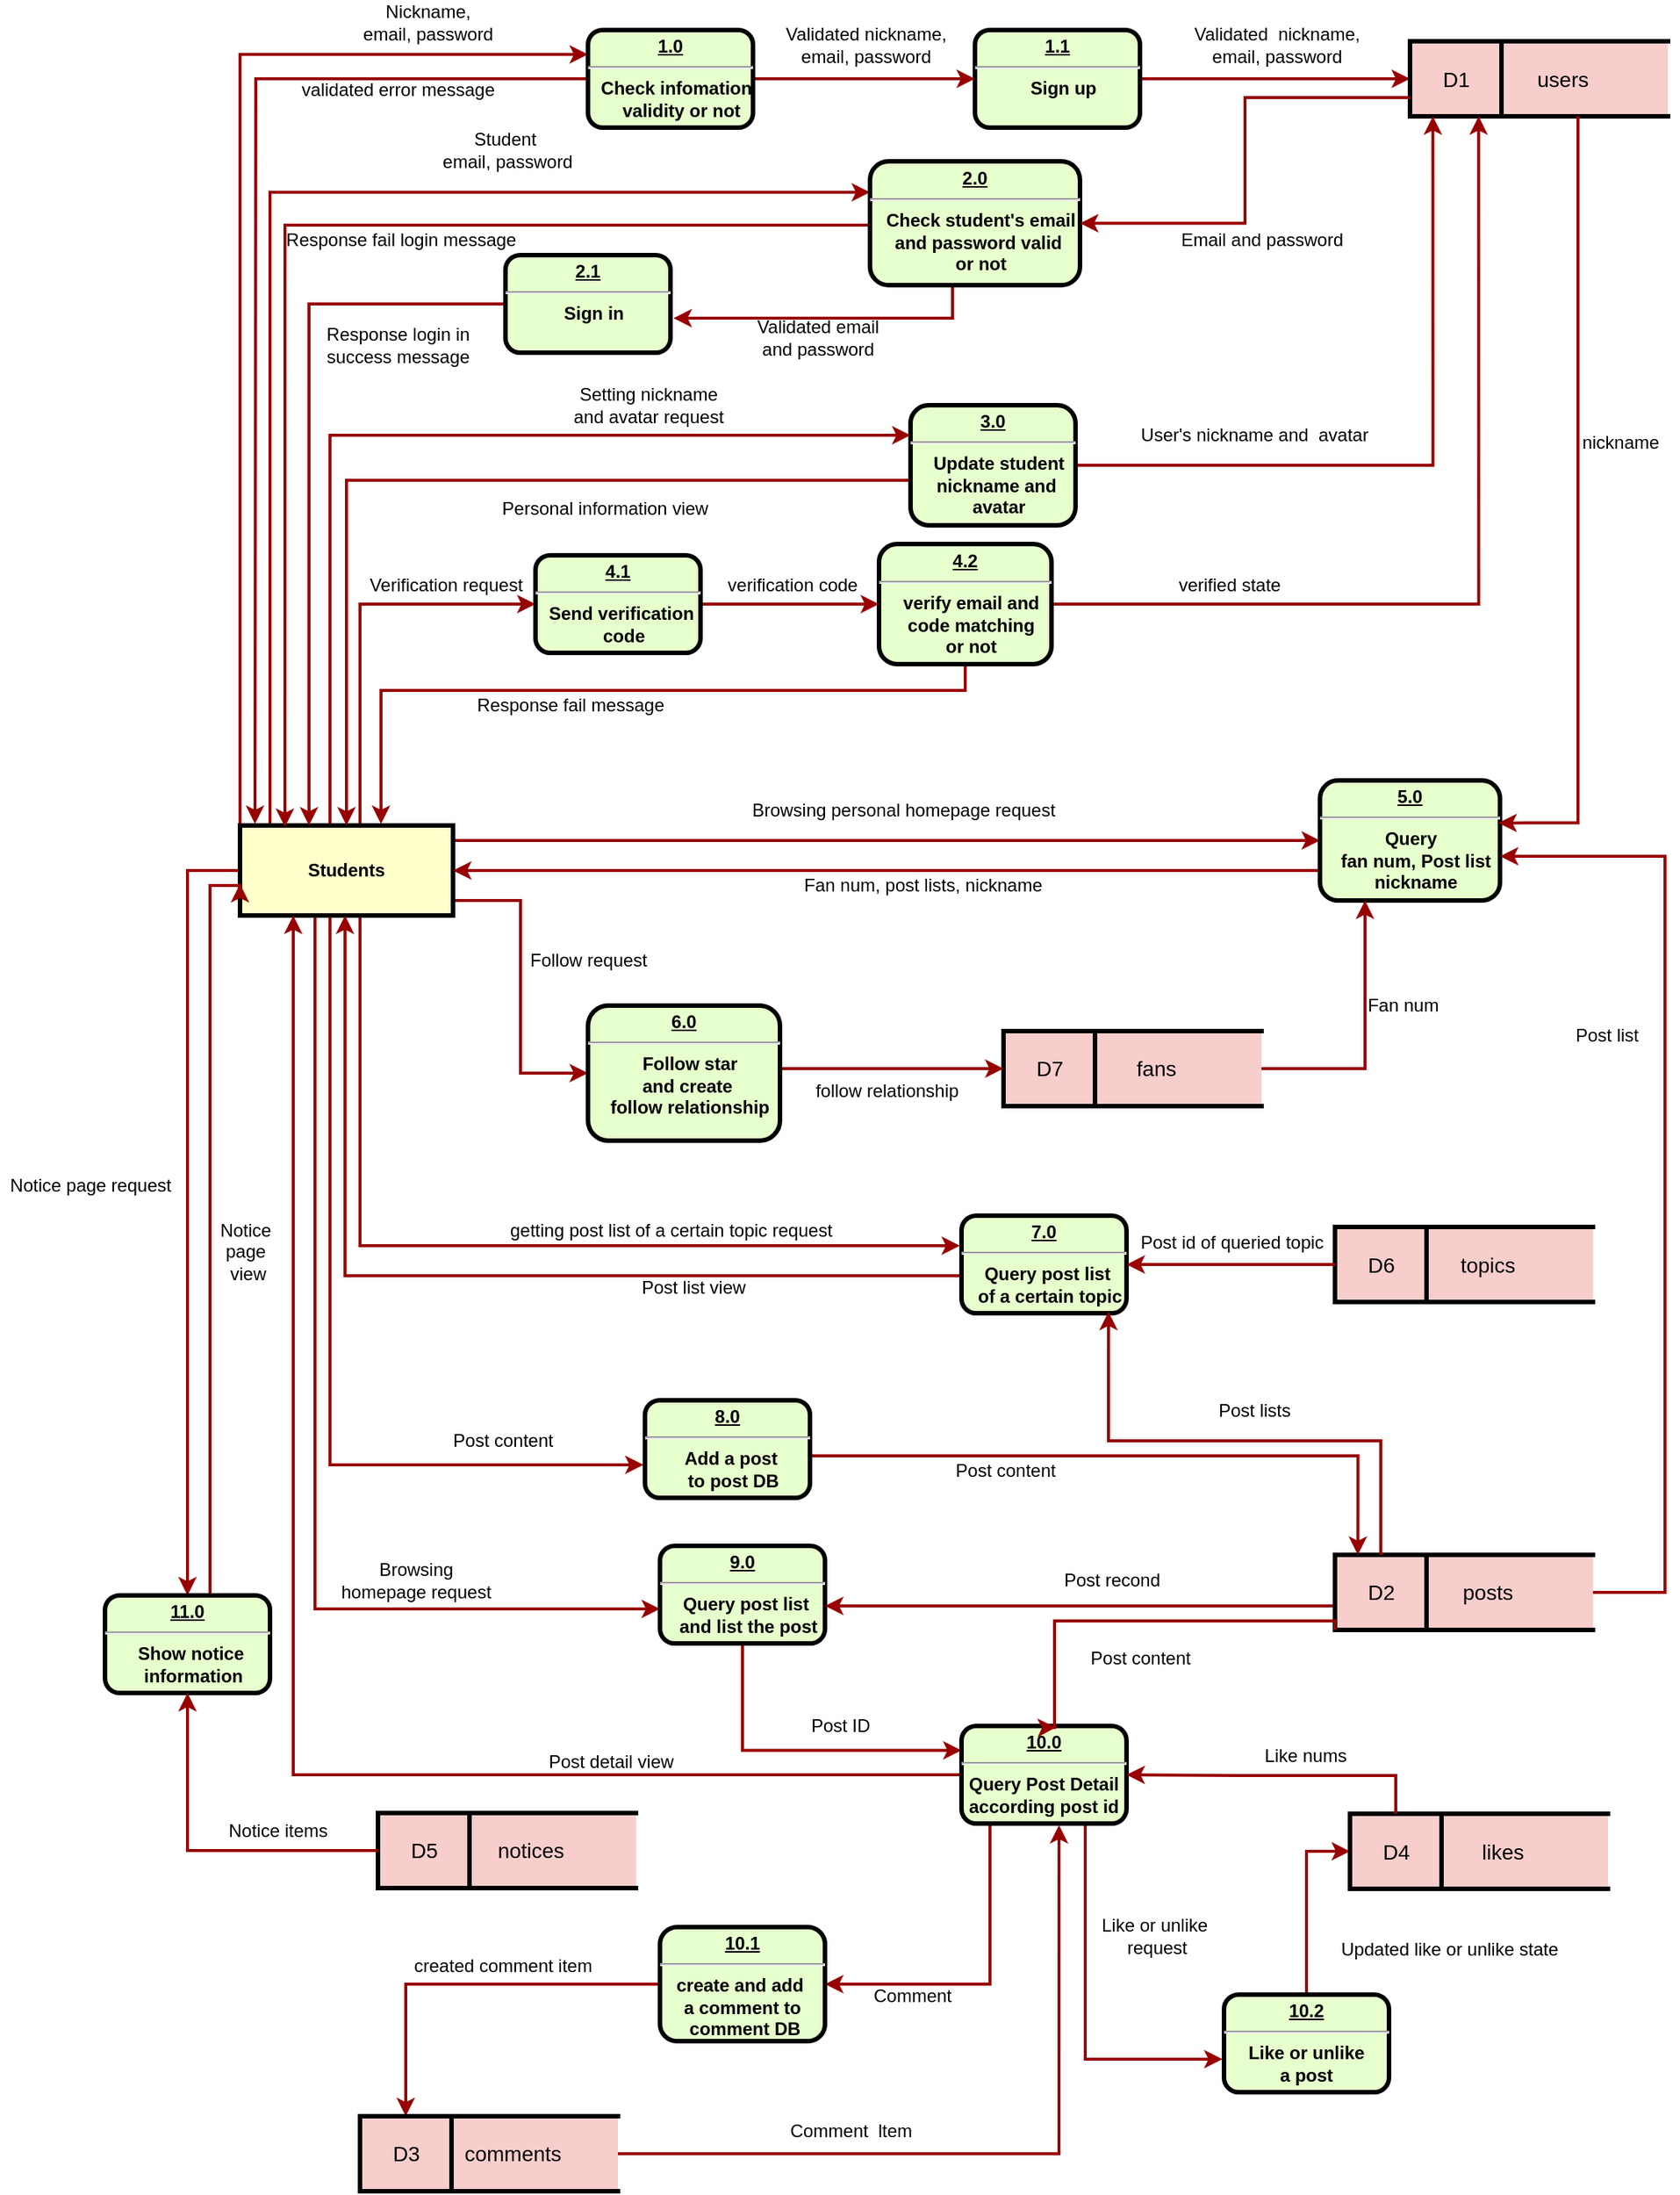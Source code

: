 <mxfile version="12.9.12" type="github">
  <diagram name="Page-1" id="c7558073-3199-34d8-9f00-42111426c3f3">
    <mxGraphModel dx="2012" dy="763" grid="1" gridSize="10" guides="1" tooltips="1" connect="1" arrows="1" fold="1" page="1" pageScale="1" pageWidth="826" pageHeight="1169" background="#ffffff" math="0" shadow="0">
      <root>
        <mxCell id="0" />
        <mxCell id="1" parent="0" />
        <mxCell id="8fqxx7D-VvN7YInsf59q-310" style="edgeStyle=orthogonalEdgeStyle;rounded=0;orthogonalLoop=1;jettySize=auto;html=1;entryX=0.5;entryY=0;entryDx=0;entryDy=0;strokeColor=#990000;strokeWidth=2;" parent="1" source="VDi6t9ga21O5KA3M_4X4-98" target="8fqxx7D-VvN7YInsf59q-301" edge="1">
          <mxGeometry relative="1" as="geometry">
            <Array as="points">
              <mxPoint x="-35" y="940" />
            </Array>
          </mxGeometry>
        </mxCell>
        <mxCell id="8fqxx7D-VvN7YInsf59q-321" style="edgeStyle=orthogonalEdgeStyle;rounded=0;orthogonalLoop=1;jettySize=auto;html=1;entryX=0;entryY=0.646;entryDx=0;entryDy=0;entryPerimeter=0;strokeColor=#990000;strokeWidth=2;" parent="1" source="VDi6t9ga21O5KA3M_4X4-98" target="8fqxx7D-VvN7YInsf59q-148" edge="1">
          <mxGeometry relative="1" as="geometry">
            <Array as="points">
              <mxPoint x="50" y="1432" />
            </Array>
          </mxGeometry>
        </mxCell>
        <mxCell id="8fqxx7D-VvN7YInsf59q-324" style="edgeStyle=orthogonalEdgeStyle;rounded=0;orthogonalLoop=1;jettySize=auto;html=1;exitX=0.25;exitY=1;exitDx=0;exitDy=0;entryX=-0.009;entryY=0.662;entryDx=0;entryDy=0;entryPerimeter=0;strokeColor=#990000;strokeWidth=2;" parent="1" source="VDi6t9ga21O5KA3M_4X4-98" target="8fqxx7D-VvN7YInsf59q-319" edge="1">
          <mxGeometry relative="1" as="geometry">
            <Array as="points">
              <mxPoint x="60" y="970" />
              <mxPoint x="60" y="1336" />
            </Array>
          </mxGeometry>
        </mxCell>
        <mxCell id="zKRomgQnYcrpxHjStRtB-2" style="edgeStyle=orthogonalEdgeStyle;rounded=0;orthogonalLoop=1;jettySize=auto;html=1;strokeColor=#990000;strokeWidth=2;" parent="1" source="VDi6t9ga21O5KA3M_4X4-98" edge="1">
          <mxGeometry relative="1" as="geometry">
            <Array as="points">
              <mxPoint x="80" y="1190" />
              <mxPoint x="480" y="1190" />
            </Array>
            <mxPoint x="480" y="1190" as="targetPoint" />
          </mxGeometry>
        </mxCell>
        <mxCell id="zKRomgQnYcrpxHjStRtB-15" style="edgeStyle=orthogonalEdgeStyle;rounded=0;orthogonalLoop=1;jettySize=auto;html=1;entryX=0;entryY=0.25;entryDx=0;entryDy=0;strokeColor=#990000;strokeWidth=2;" parent="1" source="VDi6t9ga21O5KA3M_4X4-98" target="zKRomgQnYcrpxHjStRtB-1" edge="1">
          <mxGeometry relative="1" as="geometry">
            <Array as="points">
              <mxPoint y="396" />
            </Array>
          </mxGeometry>
        </mxCell>
        <mxCell id="zKRomgQnYcrpxHjStRtB-24" style="edgeStyle=orthogonalEdgeStyle;rounded=0;orthogonalLoop=1;jettySize=auto;html=1;entryX=0;entryY=0.25;entryDx=0;entryDy=0;strokeColor=#990000;strokeWidth=2;" parent="1" source="VDi6t9ga21O5KA3M_4X4-98" target="zKRomgQnYcrpxHjStRtB-22" edge="1">
          <mxGeometry relative="1" as="geometry">
            <Array as="points">
              <mxPoint x="20" y="488" />
            </Array>
          </mxGeometry>
        </mxCell>
        <mxCell id="zKRomgQnYcrpxHjStRtB-51" style="edgeStyle=orthogonalEdgeStyle;rounded=0;orthogonalLoop=1;jettySize=auto;html=1;entryX=0;entryY=0.5;entryDx=0;entryDy=0;strokeColor=#990000;strokeWidth=2;" parent="1" source="VDi6t9ga21O5KA3M_4X4-98" target="8fqxx7D-VvN7YInsf59q-296" edge="1">
          <mxGeometry relative="1" as="geometry">
            <Array as="points">
              <mxPoint x="187" y="960" />
              <mxPoint x="187" y="1075" />
            </Array>
          </mxGeometry>
        </mxCell>
        <mxCell id="zKRomgQnYcrpxHjStRtB-60" style="edgeStyle=orthogonalEdgeStyle;rounded=0;orthogonalLoop=1;jettySize=auto;html=1;entryX=0;entryY=0.25;entryDx=0;entryDy=0;strokeColor=#990000;strokeWidth=2;" parent="1" source="VDi6t9ga21O5KA3M_4X4-98" target="8fqxx7D-VvN7YInsf59q-210" edge="1">
          <mxGeometry relative="1" as="geometry">
            <Array as="points">
              <mxPoint x="60" y="650" />
            </Array>
          </mxGeometry>
        </mxCell>
        <mxCell id="zKRomgQnYcrpxHjStRtB-63" style="edgeStyle=orthogonalEdgeStyle;rounded=0;orthogonalLoop=1;jettySize=auto;html=1;entryX=0;entryY=0.5;entryDx=0;entryDy=0;strokeColor=#990000;strokeWidth=2;" parent="1" source="VDi6t9ga21O5KA3M_4X4-98" target="8fqxx7D-VvN7YInsf59q-217" edge="1">
          <mxGeometry relative="1" as="geometry">
            <Array as="points">
              <mxPoint x="290" y="920" />
              <mxPoint x="290" y="920" />
            </Array>
          </mxGeometry>
        </mxCell>
        <mxCell id="zKRomgQnYcrpxHjStRtB-75" style="edgeStyle=orthogonalEdgeStyle;rounded=0;orthogonalLoop=1;jettySize=auto;html=1;entryX=0;entryY=0.5;entryDx=0;entryDy=0;strokeColor=#990000;strokeWidth=2;" parent="1" source="VDi6t9ga21O5KA3M_4X4-98" target="zKRomgQnYcrpxHjStRtB-67" edge="1">
          <mxGeometry relative="1" as="geometry">
            <Array as="points">
              <mxPoint x="80" y="763" />
            </Array>
          </mxGeometry>
        </mxCell>
        <mxCell id="VDi6t9ga21O5KA3M_4X4-98" value="Students" style="whiteSpace=wrap;align=center;verticalAlign=middle;fontStyle=1;strokeWidth=3;fillColor=#FFFFCC" parent="1" vertex="1">
          <mxGeometry y="910" width="142" height="60" as="geometry" />
        </mxCell>
        <mxCell id="zKRomgQnYcrpxHjStRtB-17" style="edgeStyle=orthogonalEdgeStyle;rounded=0;orthogonalLoop=1;jettySize=auto;html=1;strokeColor=#990000;strokeWidth=2;entryX=0;entryY=0.5;entryDx=0;entryDy=0;" parent="1" source="VDi6t9ga21O5KA3M_4X4-102" target="8fqxx7D-VvN7YInsf59q-131" edge="1">
          <mxGeometry relative="1" as="geometry">
            <mxPoint x="760" y="412.5" as="targetPoint" />
          </mxGeometry>
        </mxCell>
        <mxCell id="VDi6t9ga21O5KA3M_4X4-102" value="&lt;p style=&quot;margin: 0px ; margin-top: 4px ; text-align: center ; text-decoration: underline&quot;&gt;&lt;strong&gt;1.1&lt;/strong&gt;&lt;/p&gt;&lt;hr&gt;&lt;p style=&quot;margin: 0px ; margin-left: 8px&quot;&gt;Sign up&lt;/p&gt;" style="verticalAlign=middle;align=center;overflow=fill;fontSize=12;fontFamily=Helvetica;html=1;rounded=1;fontStyle=1;strokeWidth=3;fillColor=#E6FFCC" parent="1" vertex="1">
          <mxGeometry x="490" y="380" width="110" height="65" as="geometry" />
        </mxCell>
        <mxCell id="VDi6t9ga21O5KA3M_4X4-106" value="Nickname,&lt;br&gt;email, password" style="text;html=1;align=center;verticalAlign=middle;resizable=0;points=[];autosize=1;" parent="1" vertex="1">
          <mxGeometry x="75" y="360" width="100" height="30" as="geometry" />
        </mxCell>
        <mxCell id="8fqxx7D-VvN7YInsf59q-137" value="" style="group" parent="1" vertex="1" connectable="0">
          <mxGeometry x="780" y="387.5" width="172" height="50" as="geometry" />
        </mxCell>
        <mxCell id="8fqxx7D-VvN7YInsf59q-131" value="" style="rounded=0;whiteSpace=wrap;html=1;strokeColor=#000000;strokeWidth=3;fillColor=#f8cecc;" parent="8fqxx7D-VvN7YInsf59q-137" vertex="1">
          <mxGeometry width="61" height="50" as="geometry" />
        </mxCell>
        <mxCell id="8fqxx7D-VvN7YInsf59q-133" value="" style="shape=partialRectangle;whiteSpace=wrap;html=1;left=0;right=0;fillColor=#f8cecc;strokeColor=#000000;strokeWidth=3;" parent="8fqxx7D-VvN7YInsf59q-137" vertex="1">
          <mxGeometry x="52" width="120" height="50" as="geometry" />
        </mxCell>
        <mxCell id="8fqxx7D-VvN7YInsf59q-134" value="&lt;font style=&quot;font-size: 14px&quot;&gt;D1&lt;/font&gt;" style="text;html=1;strokeColor=none;fillColor=none;align=center;verticalAlign=middle;whiteSpace=wrap;rounded=0;" parent="8fqxx7D-VvN7YInsf59q-137" vertex="1">
          <mxGeometry x="11" y="16.667" width="40" height="16.667" as="geometry" />
        </mxCell>
        <mxCell id="8fqxx7D-VvN7YInsf59q-135" value="&lt;font style=&quot;font-size: 14px&quot;&gt;users&lt;/font&gt;" style="text;html=1;strokeColor=none;fillColor=none;align=center;verticalAlign=middle;whiteSpace=wrap;rounded=0;" parent="8fqxx7D-VvN7YInsf59q-137" vertex="1">
          <mxGeometry x="82" y="16.667" width="40" height="16.667" as="geometry" />
        </mxCell>
        <mxCell id="8fqxx7D-VvN7YInsf59q-136" value="" style="line;strokeWidth=3;direction=south;html=1;strokeColor=#000000;" parent="8fqxx7D-VvN7YInsf59q-137" vertex="1">
          <mxGeometry x="56" width="10" height="50" as="geometry" />
        </mxCell>
        <mxCell id="8fqxx7D-VvN7YInsf59q-139" style="edgeStyle=orthogonalEdgeStyle;rounded=0;orthogonalLoop=1;jettySize=auto;html=1;exitX=0.5;exitY=1;exitDx=0;exitDy=0;" parent="1" source="VDi6t9ga21O5KA3M_4X4-102" target="VDi6t9ga21O5KA3M_4X4-102" edge="1">
          <mxGeometry relative="1" as="geometry" />
        </mxCell>
        <mxCell id="zKRomgQnYcrpxHjStRtB-34" style="edgeStyle=orthogonalEdgeStyle;rounded=0;orthogonalLoop=1;jettySize=auto;html=1;entryX=0.324;entryY=0;entryDx=0;entryDy=0;entryPerimeter=0;strokeColor=#990000;strokeWidth=2;" parent="1" source="8fqxx7D-VvN7YInsf59q-140" target="VDi6t9ga21O5KA3M_4X4-98" edge="1">
          <mxGeometry relative="1" as="geometry">
            <Array as="points">
              <mxPoint x="46" y="563" />
            </Array>
          </mxGeometry>
        </mxCell>
        <mxCell id="8fqxx7D-VvN7YInsf59q-140" value="&lt;p style=&quot;margin: 0px ; margin-top: 4px ; text-align: center ; text-decoration: underline&quot;&gt;&lt;strong&gt;2.1&lt;/strong&gt;&lt;/p&gt;&lt;hr&gt;&lt;p style=&quot;margin: 0px ; margin-left: 8px&quot;&gt;Sign in&lt;/p&gt;" style="verticalAlign=middle;align=center;overflow=fill;fontSize=12;fontFamily=Helvetica;html=1;rounded=1;fontStyle=1;strokeWidth=3;fillColor=#E6FFCC" parent="1" vertex="1">
          <mxGeometry x="177" y="530" width="110" height="65" as="geometry" />
        </mxCell>
        <mxCell id="8fqxx7D-VvN7YInsf59q-143" value="Student&amp;nbsp;&lt;br&gt;email, password" style="text;html=1;align=center;verticalAlign=middle;resizable=0;points=[];autosize=1;" parent="1" vertex="1">
          <mxGeometry x="128" y="445" width="100" height="30" as="geometry" />
        </mxCell>
        <mxCell id="8fqxx7D-VvN7YInsf59q-146" value="&lt;span style=&quot;color: rgba(0 , 0 , 0 , 0) ; font-family: monospace ; font-size: 0px&quot;&gt;%3CmxGraphModel%3E%3Croot%3E%3CmxCell%20id%3D%220%22%2F%3E%3CmxCell%20id%3D%221%22%20parent%3D%220%22%2F%3E%3CmxCell%20id%3D%222%22%20value%3D%22Student%26amp%3Bnbsp%3B%26lt%3Bbr%26gt%3Bemal%2C%20password%22%20style%3D%22text%3Bhtml%3D1%3Balign%3Dcenter%3BverticalAlign%3Dmiddle%3Bresizable%3D0%3Bpoints%3D%5B%5D%3Bautosize%3D1%3B%22%20vertex%3D%221%22%20parent%3D%221%22%3E%3CmxGeometry%20x%3D%22171%22%20y%3D%221010%22%20width%3D%22100%22%20height%3D%2230%22%20as%3D%22geometry%22%2F%3E%3C%2FmxCell%3E%3C%2Froot%3E%3C%2FmxGraphModel%3E&lt;/span&gt;&lt;span style=&quot;color: rgba(0 , 0 , 0 , 0) ; font-family: monospace ; font-size: 0px&quot;&gt;%3CmxGraphModel%3E%3Croot%3E%3CmxCell%20id%3D%220%22%2F%3E%3CmxCell%20id%3D%221%22%20parent%3D%220%22%2F%3E%3CmxCell%20id%3D%222%22%20value%3D%22Student%26amp%3Bnbsp%3B%26lt%3Bbr%26gt%3Bemal%2C%20password%22%20style%3D%22text%3Bhtml%3D1%3Balign%3Dcenter%3BverticalAlign%3Dmiddle%3Bresizable%3D0%3Bpoints%3D%5B%5D%3Bautosize%3D1%3B%22%20vertex%3D%221%22%20parent%3D%221%22%3E%3CmxGeometry%20x%3D%22171%22%20y%3D%221010%22%20width%3D%22100%22%20height%3D%2230%22%20as%3D%22geometry%22%2F%3E%3C%2FmxCell%3E%3C%2Froot%3E%3C%2FmxGraphModel%3E&lt;/span&gt;" style="text;html=1;align=center;verticalAlign=middle;resizable=0;points=[];autosize=1;" parent="1" vertex="1">
          <mxGeometry x="636" y="1027" width="20" height="20" as="geometry" />
        </mxCell>
        <mxCell id="zKRomgQnYcrpxHjStRtB-82" style="edgeStyle=orthogonalEdgeStyle;rounded=0;orthogonalLoop=1;jettySize=auto;html=1;entryX=0;entryY=0.25;entryDx=0;entryDy=0;strokeColor=#990000;strokeWidth=2;" parent="1" source="8fqxx7D-VvN7YInsf59q-148" target="8fqxx7D-VvN7YInsf59q-171" edge="1">
          <mxGeometry relative="1" as="geometry">
            <Array as="points">
              <mxPoint x="335" y="1526" />
            </Array>
          </mxGeometry>
        </mxCell>
        <mxCell id="8fqxx7D-VvN7YInsf59q-148" value="&lt;p style=&quot;margin: 0px ; margin-top: 4px ; text-align: center ; text-decoration: underline&quot;&gt;9.0&lt;/p&gt;&lt;hr&gt;&lt;p style=&quot;margin: 0px ; margin-left: 8px&quot;&gt;Query post list&amp;nbsp;&lt;/p&gt;&lt;p style=&quot;margin: 0px ; margin-left: 8px&quot;&gt;and list the post&lt;/p&gt;" style="verticalAlign=middle;align=center;overflow=fill;fontSize=12;fontFamily=Helvetica;html=1;rounded=1;fontStyle=1;strokeWidth=3;fillColor=#E6FFCC" parent="1" vertex="1">
          <mxGeometry x="280" y="1390" width="110" height="65" as="geometry" />
        </mxCell>
        <mxCell id="8fqxx7D-VvN7YInsf59q-163" style="edgeStyle=orthogonalEdgeStyle;rounded=0;orthogonalLoop=1;jettySize=auto;html=1;entryX=1;entryY=0.615;entryDx=0;entryDy=0;entryPerimeter=0;strokeColor=#990000;strokeWidth=2;" parent="1" target="8fqxx7D-VvN7YInsf59q-148" edge="1">
          <mxGeometry relative="1" as="geometry">
            <mxPoint x="790" y="1398" as="sourcePoint" />
            <Array as="points">
              <mxPoint x="790" y="1430" />
            </Array>
          </mxGeometry>
        </mxCell>
        <mxCell id="8fqxx7D-VvN7YInsf59q-167" value="Browsing &lt;br&gt;homepage request" style="text;html=1;align=center;verticalAlign=middle;resizable=0;points=[];autosize=1;" parent="1" vertex="1">
          <mxGeometry x="57" y="1398" width="120" height="30" as="geometry" />
        </mxCell>
        <mxCell id="8fqxx7D-VvN7YInsf59q-168" value="Post recond" style="text;html=1;align=center;verticalAlign=middle;resizable=0;points=[];autosize=1;" parent="1" vertex="1">
          <mxGeometry x="541" y="1403" width="80" height="20" as="geometry" />
        </mxCell>
        <mxCell id="8fqxx7D-VvN7YInsf59q-170" value="Post ID" style="text;html=1;align=center;verticalAlign=middle;resizable=0;points=[];autosize=1;" parent="1" vertex="1">
          <mxGeometry x="375" y="1500" width="50" height="20" as="geometry" />
        </mxCell>
        <mxCell id="8fqxx7D-VvN7YInsf59q-267" style="edgeStyle=orthogonalEdgeStyle;rounded=0;orthogonalLoop=1;jettySize=auto;html=1;strokeColor=#990000;strokeWidth=2;" parent="1" source="8fqxx7D-VvN7YInsf59q-171" target="8fqxx7D-VvN7YInsf59q-176" edge="1">
          <mxGeometry relative="1" as="geometry">
            <Array as="points">
              <mxPoint x="500" y="1650" />
              <mxPoint x="500" y="1650" />
            </Array>
          </mxGeometry>
        </mxCell>
        <mxCell id="8fqxx7D-VvN7YInsf59q-273" style="edgeStyle=orthogonalEdgeStyle;rounded=0;orthogonalLoop=1;jettySize=auto;html=1;exitX=0.75;exitY=1;exitDx=0;exitDy=0;entryX=-0.009;entryY=0.662;entryDx=0;entryDy=0;entryPerimeter=0;strokeColor=#990000;strokeWidth=2;" parent="1" source="8fqxx7D-VvN7YInsf59q-171" target="8fqxx7D-VvN7YInsf59q-201" edge="1">
          <mxGeometry relative="1" as="geometry" />
        </mxCell>
        <mxCell id="zKRomgQnYcrpxHjStRtB-81" style="edgeStyle=orthogonalEdgeStyle;rounded=0;orthogonalLoop=1;jettySize=auto;html=1;entryX=0.25;entryY=1;entryDx=0;entryDy=0;strokeColor=#990000;strokeWidth=2;" parent="1" source="8fqxx7D-VvN7YInsf59q-171" target="VDi6t9ga21O5KA3M_4X4-98" edge="1">
          <mxGeometry relative="1" as="geometry" />
        </mxCell>
        <mxCell id="8fqxx7D-VvN7YInsf59q-171" value="&lt;p style=&quot;margin: 0px ; margin-top: 4px ; text-align: center ; text-decoration: underline&quot;&gt;10.0&lt;/p&gt;&lt;hr&gt;Query&amp;nbsp;&lt;span&gt;Post Detail&lt;br&gt;&lt;/span&gt;according post id" style="verticalAlign=middle;align=center;overflow=fill;fontSize=12;fontFamily=Helvetica;html=1;rounded=1;fontStyle=1;strokeWidth=3;fillColor=#E6FFCC" parent="1" vertex="1">
          <mxGeometry x="481" y="1510" width="110" height="65" as="geometry" />
        </mxCell>
        <mxCell id="8fqxx7D-VvN7YInsf59q-174" value="Post content" style="text;html=1;align=center;verticalAlign=middle;resizable=0;points=[];autosize=1;" parent="1" vertex="1">
          <mxGeometry x="560" y="1455" width="80" height="20" as="geometry" />
        </mxCell>
        <mxCell id="8fqxx7D-VvN7YInsf59q-294" style="edgeStyle=orthogonalEdgeStyle;rounded=0;orthogonalLoop=1;jettySize=auto;html=1;entryX=0.5;entryY=0;entryDx=0;entryDy=0;strokeColor=#990000;strokeWidth=2;" parent="1" source="8fqxx7D-VvN7YInsf59q-176" target="8fqxx7D-VvN7YInsf59q-181" edge="1">
          <mxGeometry relative="1" as="geometry" />
        </mxCell>
        <mxCell id="8fqxx7D-VvN7YInsf59q-176" value="&lt;p style=&quot;margin: 0px ; margin-top: 4px ; text-align: center ; text-decoration: underline&quot;&gt;10.1&lt;/p&gt;&lt;hr&gt;&lt;strong&gt;create and add&amp;nbsp;&lt;br&gt;a comment to&lt;br&gt;&amp;nbsp;comment DB&lt;br&gt;&lt;/strong&gt;" style="verticalAlign=middle;align=center;overflow=fill;fontSize=12;fontFamily=Helvetica;html=1;rounded=1;fontStyle=1;strokeWidth=3;fillColor=#E6FFCC" parent="1" vertex="1">
          <mxGeometry x="280" y="1644" width="110" height="76" as="geometry" />
        </mxCell>
        <mxCell id="8fqxx7D-VvN7YInsf59q-178" value="" style="group" parent="1" vertex="1" connectable="0">
          <mxGeometry x="730" y="1396" width="172" height="50" as="geometry" />
        </mxCell>
        <mxCell id="8fqxx7D-VvN7YInsf59q-151" value="" style="group" parent="8fqxx7D-VvN7YInsf59q-178" vertex="1" connectable="0">
          <mxGeometry width="172" height="50" as="geometry" />
        </mxCell>
        <mxCell id="8fqxx7D-VvN7YInsf59q-152" value="" style="rounded=0;whiteSpace=wrap;html=1;strokeColor=#000000;strokeWidth=3;fillColor=#f8cecc;" parent="8fqxx7D-VvN7YInsf59q-151" vertex="1">
          <mxGeometry width="61" height="50" as="geometry" />
        </mxCell>
        <mxCell id="8fqxx7D-VvN7YInsf59q-153" value="" style="shape=partialRectangle;whiteSpace=wrap;html=1;left=0;right=0;fillColor=#f8cecc;strokeColor=#000000;strokeWidth=3;" parent="8fqxx7D-VvN7YInsf59q-151" vertex="1">
          <mxGeometry x="52" width="120" height="50" as="geometry" />
        </mxCell>
        <mxCell id="8fqxx7D-VvN7YInsf59q-154" value="&lt;font style=&quot;font-size: 14px&quot;&gt;D2&lt;/font&gt;" style="text;html=1;strokeColor=none;fillColor=none;align=center;verticalAlign=middle;whiteSpace=wrap;rounded=0;" parent="8fqxx7D-VvN7YInsf59q-151" vertex="1">
          <mxGeometry x="11" y="16.667" width="40" height="16.667" as="geometry" />
        </mxCell>
        <mxCell id="8fqxx7D-VvN7YInsf59q-155" value="&lt;span style=&quot;font-size: 14px&quot;&gt;posts&lt;/span&gt;" style="text;html=1;strokeColor=none;fillColor=none;align=center;verticalAlign=middle;whiteSpace=wrap;rounded=0;" parent="8fqxx7D-VvN7YInsf59q-151" vertex="1">
          <mxGeometry x="82" y="16.667" width="40" height="16.667" as="geometry" />
        </mxCell>
        <mxCell id="8fqxx7D-VvN7YInsf59q-156" value="" style="line;strokeWidth=3;direction=south;html=1;strokeColor=#000000;" parent="8fqxx7D-VvN7YInsf59q-151" vertex="1">
          <mxGeometry x="56" width="10" height="50" as="geometry" />
        </mxCell>
        <mxCell id="8fqxx7D-VvN7YInsf59q-188" value="created comment item" style="text;html=1;align=center;verticalAlign=middle;resizable=0;points=[];autosize=1;" parent="1" vertex="1">
          <mxGeometry x="110" y="1660" width="130" height="20" as="geometry" />
        </mxCell>
        <mxCell id="8fqxx7D-VvN7YInsf59q-330" style="edgeStyle=orthogonalEdgeStyle;rounded=0;orthogonalLoop=1;jettySize=auto;html=1;entryX=0;entryY=0.5;entryDx=0;entryDy=0;strokeColor=#990000;strokeWidth=2;" parent="1" source="8fqxx7D-VvN7YInsf59q-201" target="8fqxx7D-VvN7YInsf59q-191" edge="1">
          <mxGeometry relative="1" as="geometry" />
        </mxCell>
        <mxCell id="8fqxx7D-VvN7YInsf59q-201" value="&lt;p style=&quot;margin: 0px ; margin-top: 4px ; text-align: center ; text-decoration: underline&quot;&gt;10.2&lt;/p&gt;&lt;hr&gt;&lt;strong&gt;Like or unlike&lt;br&gt;a post&lt;br&gt;&lt;/strong&gt;" style="verticalAlign=middle;align=center;overflow=fill;fontSize=12;fontFamily=Helvetica;html=1;rounded=1;fontStyle=1;strokeWidth=3;fillColor=#E6FFCC" parent="1" vertex="1">
          <mxGeometry x="656" y="1689" width="110" height="65" as="geometry" />
        </mxCell>
        <mxCell id="8fqxx7D-VvN7YInsf59q-204" value="Like nums" style="text;html=1;align=center;verticalAlign=middle;resizable=0;points=[];autosize=1;" parent="1" vertex="1">
          <mxGeometry x="675" y="1520" width="70" height="20" as="geometry" />
        </mxCell>
        <mxCell id="8fqxx7D-VvN7YInsf59q-207" value="Comment&amp;nbsp; ltem" style="text;html=1;align=center;verticalAlign=middle;resizable=0;points=[];autosize=1;" parent="1" vertex="1">
          <mxGeometry x="357" y="1770" width="100" height="20" as="geometry" />
        </mxCell>
        <mxCell id="8fqxx7D-VvN7YInsf59q-208" value="Like or unlike&amp;nbsp;&lt;br&gt;request" style="text;html=1;align=center;verticalAlign=middle;resizable=0;points=[];autosize=1;" parent="1" vertex="1">
          <mxGeometry x="566" y="1635" width="90" height="30" as="geometry" />
        </mxCell>
        <mxCell id="8fqxx7D-VvN7YInsf59q-209" value="Updated like or unlike state" style="text;html=1;align=center;verticalAlign=middle;resizable=0;points=[];autosize=1;" parent="1" vertex="1">
          <mxGeometry x="726" y="1649" width="160" height="20" as="geometry" />
        </mxCell>
        <mxCell id="zKRomgQnYcrpxHjStRtB-55" style="edgeStyle=orthogonalEdgeStyle;rounded=0;orthogonalLoop=1;jettySize=auto;html=1;strokeColor=#990000;strokeWidth=2;" parent="1" source="8fqxx7D-VvN7YInsf59q-210" target="VDi6t9ga21O5KA3M_4X4-98" edge="1">
          <mxGeometry relative="1" as="geometry">
            <Array as="points">
              <mxPoint x="71" y="680" />
            </Array>
          </mxGeometry>
        </mxCell>
        <mxCell id="zKRomgQnYcrpxHjStRtB-57" style="edgeStyle=orthogonalEdgeStyle;rounded=0;orthogonalLoop=1;jettySize=auto;html=1;entryX=0.25;entryY=1;entryDx=0;entryDy=0;strokeColor=#990000;strokeWidth=2;" parent="1" source="8fqxx7D-VvN7YInsf59q-210" target="8fqxx7D-VvN7YInsf59q-131" edge="1">
          <mxGeometry relative="1" as="geometry" />
        </mxCell>
        <mxCell id="8fqxx7D-VvN7YInsf59q-210" value="&lt;p style=&quot;margin: 0px ; margin-top: 4px ; text-align: center ; text-decoration: underline&quot;&gt;3.0&lt;/p&gt;&lt;hr&gt;&lt;p style=&quot;margin: 0px ; margin-left: 8px&quot;&gt;Update student&lt;/p&gt;&lt;p style=&quot;margin: 0px ; margin-left: 8px&quot;&gt;nickname and&amp;nbsp;&lt;/p&gt;&lt;p style=&quot;margin: 0px ; margin-left: 8px&quot;&gt;avatar&lt;/p&gt;" style="verticalAlign=middle;align=center;overflow=fill;fontSize=12;fontFamily=Helvetica;html=1;rounded=1;fontStyle=1;strokeWidth=3;fillColor=#E6FFCC" parent="1" vertex="1">
          <mxGeometry x="447" y="630" width="110" height="80" as="geometry" />
        </mxCell>
        <mxCell id="8fqxx7D-VvN7YInsf59q-216" value="Validated&amp;nbsp; nickname,&lt;br&gt;email, password" style="text;html=1;align=center;verticalAlign=middle;resizable=0;points=[];autosize=1;" parent="1" vertex="1">
          <mxGeometry x="626" y="375" width="130" height="30" as="geometry" />
        </mxCell>
        <mxCell id="zKRomgQnYcrpxHjStRtB-62" style="edgeStyle=orthogonalEdgeStyle;rounded=0;orthogonalLoop=1;jettySize=auto;html=1;entryX=1;entryY=0.5;entryDx=0;entryDy=0;strokeColor=#990000;strokeWidth=2;" parent="1" source="8fqxx7D-VvN7YInsf59q-217" target="VDi6t9ga21O5KA3M_4X4-98" edge="1">
          <mxGeometry relative="1" as="geometry">
            <Array as="points">
              <mxPoint x="570" y="940" />
              <mxPoint x="570" y="940" />
            </Array>
          </mxGeometry>
        </mxCell>
        <mxCell id="8fqxx7D-VvN7YInsf59q-217" value="&lt;p style=&quot;margin: 0px ; margin-top: 4px ; text-align: center ; text-decoration: underline&quot;&gt;5.0&lt;/p&gt;&lt;hr&gt;&lt;p style=&quot;margin: 0px ; margin-left: 8px&quot;&gt;Query&amp;nbsp;&amp;nbsp;&lt;/p&gt;&lt;p style=&quot;margin: 0px ; margin-left: 8px&quot;&gt;fan num, Post list&lt;/p&gt;&lt;p style=&quot;margin: 0px ; margin-left: 8px&quot;&gt;nickname&lt;/p&gt;" style="verticalAlign=middle;align=center;overflow=fill;fontSize=12;fontFamily=Helvetica;html=1;rounded=1;fontStyle=1;strokeWidth=3;fillColor=#E6FFCC" parent="1" vertex="1">
          <mxGeometry x="720" y="880" width="120" height="80" as="geometry" />
        </mxCell>
        <mxCell id="8fqxx7D-VvN7YInsf59q-223" value="" style="group" parent="1" vertex="1" connectable="0">
          <mxGeometry x="740" y="1568.5" width="172" height="50" as="geometry" />
        </mxCell>
        <mxCell id="8fqxx7D-VvN7YInsf59q-197" value="" style="group" parent="8fqxx7D-VvN7YInsf59q-223" vertex="1" connectable="0">
          <mxGeometry width="172" height="50" as="geometry" />
        </mxCell>
        <mxCell id="8fqxx7D-VvN7YInsf59q-189" value="" style="group" parent="8fqxx7D-VvN7YInsf59q-197" vertex="1" connectable="0">
          <mxGeometry width="172" height="50" as="geometry" />
        </mxCell>
        <mxCell id="8fqxx7D-VvN7YInsf59q-190" value="" style="group" parent="8fqxx7D-VvN7YInsf59q-189" vertex="1" connectable="0">
          <mxGeometry width="172" height="50" as="geometry" />
        </mxCell>
        <mxCell id="8fqxx7D-VvN7YInsf59q-191" value="" style="rounded=0;whiteSpace=wrap;html=1;strokeColor=#000000;strokeWidth=3;fillColor=#f8cecc;" parent="8fqxx7D-VvN7YInsf59q-190" vertex="1">
          <mxGeometry width="61" height="50" as="geometry" />
        </mxCell>
        <mxCell id="8fqxx7D-VvN7YInsf59q-192" value="" style="shape=partialRectangle;whiteSpace=wrap;html=1;left=0;right=0;fillColor=#f8cecc;strokeColor=#000000;strokeWidth=3;" parent="8fqxx7D-VvN7YInsf59q-190" vertex="1">
          <mxGeometry x="52" width="120" height="50" as="geometry" />
        </mxCell>
        <mxCell id="8fqxx7D-VvN7YInsf59q-193" value="&lt;font style=&quot;font-size: 14px&quot;&gt;D4&lt;/font&gt;" style="text;html=1;strokeColor=none;fillColor=none;align=center;verticalAlign=middle;whiteSpace=wrap;rounded=0;" parent="8fqxx7D-VvN7YInsf59q-190" vertex="1">
          <mxGeometry x="11" y="16.667" width="40" height="16.667" as="geometry" />
        </mxCell>
        <mxCell id="8fqxx7D-VvN7YInsf59q-194" value="&lt;span style=&quot;font-size: 14px&quot;&gt;likes&lt;/span&gt;" style="text;html=1;strokeColor=none;fillColor=none;align=center;verticalAlign=middle;whiteSpace=wrap;rounded=0;" parent="8fqxx7D-VvN7YInsf59q-190" vertex="1">
          <mxGeometry x="82" y="16.667" width="40" height="16.667" as="geometry" />
        </mxCell>
        <mxCell id="8fqxx7D-VvN7YInsf59q-195" value="" style="line;strokeWidth=3;direction=south;html=1;strokeColor=#000000;" parent="8fqxx7D-VvN7YInsf59q-190" vertex="1">
          <mxGeometry x="56" width="10" height="50" as="geometry" />
        </mxCell>
        <mxCell id="8fqxx7D-VvN7YInsf59q-228" value="" style="group" parent="1" vertex="1" connectable="0">
          <mxGeometry x="80" y="1770" width="172" height="50" as="geometry" />
        </mxCell>
        <mxCell id="8fqxx7D-VvN7YInsf59q-225" value="" style="group" parent="8fqxx7D-VvN7YInsf59q-228" vertex="1" connectable="0">
          <mxGeometry width="172" height="50" as="geometry" />
        </mxCell>
        <mxCell id="8fqxx7D-VvN7YInsf59q-179" value="" style="group" parent="8fqxx7D-VvN7YInsf59q-225" vertex="1" connectable="0">
          <mxGeometry width="172" height="50" as="geometry" />
        </mxCell>
        <mxCell id="8fqxx7D-VvN7YInsf59q-180" value="" style="group" parent="8fqxx7D-VvN7YInsf59q-179" vertex="1" connectable="0">
          <mxGeometry width="172" height="50" as="geometry" />
        </mxCell>
        <mxCell id="8fqxx7D-VvN7YInsf59q-181" value="" style="rounded=0;whiteSpace=wrap;html=1;strokeColor=#000000;strokeWidth=3;fillColor=#f8cecc;" parent="8fqxx7D-VvN7YInsf59q-180" vertex="1">
          <mxGeometry width="61" height="50" as="geometry" />
        </mxCell>
        <mxCell id="8fqxx7D-VvN7YInsf59q-182" value="" style="shape=partialRectangle;whiteSpace=wrap;html=1;left=0;right=0;fillColor=#f8cecc;strokeColor=#000000;strokeWidth=3;" parent="8fqxx7D-VvN7YInsf59q-180" vertex="1">
          <mxGeometry x="52" width="120" height="50" as="geometry" />
        </mxCell>
        <mxCell id="8fqxx7D-VvN7YInsf59q-183" value="&lt;font style=&quot;font-size: 14px&quot;&gt;D3&lt;/font&gt;" style="text;html=1;strokeColor=none;fillColor=none;align=center;verticalAlign=middle;whiteSpace=wrap;rounded=0;" parent="8fqxx7D-VvN7YInsf59q-180" vertex="1">
          <mxGeometry x="11" y="16.667" width="40" height="16.667" as="geometry" />
        </mxCell>
        <mxCell id="8fqxx7D-VvN7YInsf59q-184" value="&lt;span style=&quot;font-size: 14px&quot;&gt;comments&lt;/span&gt;" style="text;html=1;strokeColor=none;fillColor=none;align=center;verticalAlign=middle;whiteSpace=wrap;rounded=0;" parent="8fqxx7D-VvN7YInsf59q-180" vertex="1">
          <mxGeometry x="82" y="16.667" width="40" height="16.667" as="geometry" />
        </mxCell>
        <mxCell id="8fqxx7D-VvN7YInsf59q-185" value="" style="line;strokeWidth=3;direction=south;html=1;strokeColor=#000000;" parent="8fqxx7D-VvN7YInsf59q-180" vertex="1">
          <mxGeometry x="56" width="10" height="50" as="geometry" />
        </mxCell>
        <mxCell id="8fqxx7D-VvN7YInsf59q-229" value="Comment" style="text;html=1;align=center;verticalAlign=middle;resizable=0;points=[];autosize=1;" parent="1" vertex="1">
          <mxGeometry x="413" y="1680" width="70" height="20" as="geometry" />
        </mxCell>
        <mxCell id="8fqxx7D-VvN7YInsf59q-252" value="" style="group" parent="1" vertex="1" connectable="0">
          <mxGeometry x="509" y="1047" width="172" height="50" as="geometry" />
        </mxCell>
        <mxCell id="8fqxx7D-VvN7YInsf59q-244" value="" style="group" parent="8fqxx7D-VvN7YInsf59q-252" vertex="1" connectable="0">
          <mxGeometry width="172" height="50" as="geometry" />
        </mxCell>
        <mxCell id="8fqxx7D-VvN7YInsf59q-245" value="" style="group" parent="8fqxx7D-VvN7YInsf59q-244" vertex="1" connectable="0">
          <mxGeometry width="172" height="50" as="geometry" />
        </mxCell>
        <mxCell id="8fqxx7D-VvN7YInsf59q-246" value="" style="rounded=0;whiteSpace=wrap;html=1;strokeColor=#000000;strokeWidth=3;fillColor=#f8cecc;" parent="8fqxx7D-VvN7YInsf59q-245" vertex="1">
          <mxGeometry width="61" height="50" as="geometry" />
        </mxCell>
        <mxCell id="8fqxx7D-VvN7YInsf59q-247" value="" style="shape=partialRectangle;whiteSpace=wrap;html=1;left=0;right=0;fillColor=#f8cecc;strokeColor=#000000;strokeWidth=3;" parent="8fqxx7D-VvN7YInsf59q-245" vertex="1">
          <mxGeometry x="52" width="120" height="50" as="geometry" />
        </mxCell>
        <mxCell id="8fqxx7D-VvN7YInsf59q-248" value="&lt;font style=&quot;font-size: 14px&quot;&gt;D7&lt;/font&gt;" style="text;html=1;strokeColor=none;fillColor=none;align=center;verticalAlign=middle;whiteSpace=wrap;rounded=0;" parent="8fqxx7D-VvN7YInsf59q-245" vertex="1">
          <mxGeometry x="11" y="16.667" width="40" height="16.667" as="geometry" />
        </mxCell>
        <mxCell id="8fqxx7D-VvN7YInsf59q-249" value="&lt;span style=&quot;font-size: 14px&quot;&gt;fans&lt;/span&gt;" style="text;html=1;strokeColor=none;fillColor=none;align=center;verticalAlign=middle;whiteSpace=wrap;rounded=0;" parent="8fqxx7D-VvN7YInsf59q-245" vertex="1">
          <mxGeometry x="82" y="16.667" width="40" height="16.667" as="geometry" />
        </mxCell>
        <mxCell id="8fqxx7D-VvN7YInsf59q-250" value="" style="line;strokeWidth=3;direction=south;html=1;strokeColor=#000000;" parent="8fqxx7D-VvN7YInsf59q-245" vertex="1">
          <mxGeometry x="56" width="10" height="50" as="geometry" />
        </mxCell>
        <mxCell id="8fqxx7D-VvN7YInsf59q-253" value="" style="group" parent="1" vertex="1" connectable="0">
          <mxGeometry x="730" y="1177.5" width="172" height="50" as="geometry" />
        </mxCell>
        <mxCell id="8fqxx7D-VvN7YInsf59q-230" value="" style="group" parent="8fqxx7D-VvN7YInsf59q-253" vertex="1" connectable="0">
          <mxGeometry width="172" height="50" as="geometry" />
        </mxCell>
        <mxCell id="8fqxx7D-VvN7YInsf59q-231" value="" style="group" parent="8fqxx7D-VvN7YInsf59q-230" vertex="1" connectable="0">
          <mxGeometry width="172" height="50" as="geometry" />
        </mxCell>
        <mxCell id="8fqxx7D-VvN7YInsf59q-232" value="" style="rounded=0;whiteSpace=wrap;html=1;strokeColor=#000000;strokeWidth=3;fillColor=#f8cecc;" parent="8fqxx7D-VvN7YInsf59q-231" vertex="1">
          <mxGeometry width="61" height="50" as="geometry" />
        </mxCell>
        <mxCell id="8fqxx7D-VvN7YInsf59q-233" value="" style="shape=partialRectangle;whiteSpace=wrap;html=1;left=0;right=0;fillColor=#f8cecc;strokeColor=#000000;strokeWidth=3;" parent="8fqxx7D-VvN7YInsf59q-231" vertex="1">
          <mxGeometry x="52" width="120" height="50" as="geometry" />
        </mxCell>
        <mxCell id="8fqxx7D-VvN7YInsf59q-234" value="&lt;font style=&quot;font-size: 14px&quot;&gt;D6&lt;/font&gt;" style="text;html=1;strokeColor=none;fillColor=none;align=center;verticalAlign=middle;whiteSpace=wrap;rounded=0;" parent="8fqxx7D-VvN7YInsf59q-231" vertex="1">
          <mxGeometry x="11" y="16.667" width="40" height="16.667" as="geometry" />
        </mxCell>
        <mxCell id="8fqxx7D-VvN7YInsf59q-235" value="&lt;span style=&quot;font-size: 14px&quot;&gt;topics&lt;/span&gt;" style="text;html=1;strokeColor=none;fillColor=none;align=center;verticalAlign=middle;whiteSpace=wrap;rounded=0;" parent="8fqxx7D-VvN7YInsf59q-231" vertex="1">
          <mxGeometry x="82" y="16.667" width="40" height="16.667" as="geometry" />
        </mxCell>
        <mxCell id="8fqxx7D-VvN7YInsf59q-236" value="" style="line;strokeWidth=3;direction=south;html=1;strokeColor=#000000;" parent="8fqxx7D-VvN7YInsf59q-231" vertex="1">
          <mxGeometry x="56" width="10" height="50" as="geometry" />
        </mxCell>
        <mxCell id="8fqxx7D-VvN7YInsf59q-254" value="" style="group" parent="1" vertex="1" connectable="0">
          <mxGeometry x="92" y="1568" width="172" height="50" as="geometry" />
        </mxCell>
        <mxCell id="8fqxx7D-VvN7YInsf59q-237" value="" style="group" parent="8fqxx7D-VvN7YInsf59q-254" vertex="1" connectable="0">
          <mxGeometry width="172" height="50" as="geometry" />
        </mxCell>
        <mxCell id="8fqxx7D-VvN7YInsf59q-238" value="" style="group" parent="8fqxx7D-VvN7YInsf59q-237" vertex="1" connectable="0">
          <mxGeometry width="172" height="50" as="geometry" />
        </mxCell>
        <mxCell id="8fqxx7D-VvN7YInsf59q-239" value="" style="rounded=0;whiteSpace=wrap;html=1;strokeColor=#000000;strokeWidth=3;fillColor=#f8cecc;" parent="8fqxx7D-VvN7YInsf59q-238" vertex="1">
          <mxGeometry width="61" height="50" as="geometry" />
        </mxCell>
        <mxCell id="8fqxx7D-VvN7YInsf59q-240" value="" style="shape=partialRectangle;whiteSpace=wrap;html=1;left=0;right=0;fillColor=#f8cecc;strokeColor=#000000;strokeWidth=3;" parent="8fqxx7D-VvN7YInsf59q-238" vertex="1">
          <mxGeometry x="52" width="120" height="50" as="geometry" />
        </mxCell>
        <mxCell id="8fqxx7D-VvN7YInsf59q-241" value="&lt;font style=&quot;font-size: 14px&quot;&gt;D5&lt;/font&gt;" style="text;html=1;strokeColor=none;fillColor=none;align=center;verticalAlign=middle;whiteSpace=wrap;rounded=0;" parent="8fqxx7D-VvN7YInsf59q-238" vertex="1">
          <mxGeometry x="11" y="16.667" width="40" height="16.667" as="geometry" />
        </mxCell>
        <mxCell id="8fqxx7D-VvN7YInsf59q-242" value="&lt;span style=&quot;font-size: 14px&quot;&gt;notices&lt;/span&gt;" style="text;html=1;strokeColor=none;fillColor=none;align=center;verticalAlign=middle;whiteSpace=wrap;rounded=0;" parent="8fqxx7D-VvN7YInsf59q-238" vertex="1">
          <mxGeometry x="82" y="16.667" width="40" height="16.667" as="geometry" />
        </mxCell>
        <mxCell id="8fqxx7D-VvN7YInsf59q-243" value="" style="line;strokeWidth=3;direction=south;html=1;strokeColor=#000000;" parent="8fqxx7D-VvN7YInsf59q-238" vertex="1">
          <mxGeometry x="56" width="10" height="50" as="geometry" />
        </mxCell>
        <mxCell id="zKRomgQnYcrpxHjStRtB-49" style="edgeStyle=orthogonalEdgeStyle;rounded=0;orthogonalLoop=1;jettySize=auto;html=1;strokeColor=#990000;strokeWidth=2;" parent="1" source="8fqxx7D-VvN7YInsf59q-256" target="VDi6t9ga21O5KA3M_4X4-98" edge="1">
          <mxGeometry relative="1" as="geometry">
            <Array as="points">
              <mxPoint x="70" y="1210" />
            </Array>
          </mxGeometry>
        </mxCell>
        <mxCell id="8fqxx7D-VvN7YInsf59q-256" value="&lt;p style=&quot;margin: 0px ; margin-top: 4px ; text-align: center ; text-decoration: underline&quot;&gt;7.0&lt;/p&gt;&lt;hr&gt;&lt;p style=&quot;margin: 0px ; margin-left: 8px&quot;&gt;Query post list&amp;nbsp;&lt;/p&gt;&lt;p style=&quot;margin: 0px ; margin-left: 8px&quot;&gt;of a certain topic&lt;/p&gt;" style="verticalAlign=middle;align=center;overflow=fill;fontSize=12;fontFamily=Helvetica;html=1;rounded=1;fontStyle=1;strokeWidth=3;fillColor=#E6FFCC" parent="1" vertex="1">
          <mxGeometry x="481" y="1170" width="110" height="65" as="geometry" />
        </mxCell>
        <mxCell id="8fqxx7D-VvN7YInsf59q-257" style="edgeStyle=orthogonalEdgeStyle;rounded=0;orthogonalLoop=1;jettySize=auto;html=1;strokeColor=#990000;strokeWidth=2;" parent="1" source="8fqxx7D-VvN7YInsf59q-232" target="8fqxx7D-VvN7YInsf59q-256" edge="1">
          <mxGeometry relative="1" as="geometry" />
        </mxCell>
        <mxCell id="8fqxx7D-VvN7YInsf59q-259" value="getting post list of a certain topic request" style="text;html=1;align=center;verticalAlign=middle;resizable=0;points=[];autosize=1;" parent="1" vertex="1">
          <mxGeometry x="172" y="1170" width="230" height="20" as="geometry" />
        </mxCell>
        <mxCell id="8fqxx7D-VvN7YInsf59q-260" value="Post id of queried topic" style="text;html=1;align=center;verticalAlign=middle;resizable=0;points=[];autosize=1;" parent="1" vertex="1">
          <mxGeometry x="591" y="1177.5" width="140" height="20" as="geometry" />
        </mxCell>
        <mxCell id="8fqxx7D-VvN7YInsf59q-263" value="Post lists" style="text;html=1;align=center;verticalAlign=middle;resizable=0;points=[];autosize=1;" parent="1" vertex="1">
          <mxGeometry x="646" y="1290" width="60" height="20" as="geometry" />
        </mxCell>
        <mxCell id="8fqxx7D-VvN7YInsf59q-283" value="Post list&lt;br&gt;" style="text;html=1;align=center;verticalAlign=middle;resizable=0;points=[];autosize=1;" parent="1" vertex="1">
          <mxGeometry x="881" y="1039.5" width="60" height="20" as="geometry" />
        </mxCell>
        <mxCell id="8fqxx7D-VvN7YInsf59q-285" value="Fan num" style="text;html=1;align=center;verticalAlign=middle;resizable=0;points=[];autosize=1;" parent="1" vertex="1">
          <mxGeometry x="745" y="1019.5" width="60" height="20" as="geometry" />
        </mxCell>
        <mxCell id="8fqxx7D-VvN7YInsf59q-291" style="edgeStyle=orthogonalEdgeStyle;rounded=0;orthogonalLoop=1;jettySize=auto;html=1;entryX=1;entryY=0.5;entryDx=0;entryDy=0;strokeColor=#990000;strokeWidth=2;" parent="1" source="8fqxx7D-VvN7YInsf59q-191" target="8fqxx7D-VvN7YInsf59q-171" edge="1">
          <mxGeometry relative="1" as="geometry">
            <Array as="points">
              <mxPoint x="771" y="1543" />
              <mxPoint x="666" y="1543" />
            </Array>
          </mxGeometry>
        </mxCell>
        <mxCell id="8fqxx7D-VvN7YInsf59q-292" style="edgeStyle=orthogonalEdgeStyle;rounded=0;orthogonalLoop=1;jettySize=auto;html=1;entryX=0.591;entryY=1.015;entryDx=0;entryDy=0;entryPerimeter=0;strokeColor=#990000;strokeWidth=2;" parent="1" source="8fqxx7D-VvN7YInsf59q-182" target="8fqxx7D-VvN7YInsf59q-171" edge="1">
          <mxGeometry relative="1" as="geometry" />
        </mxCell>
        <mxCell id="zKRomgQnYcrpxHjStRtB-52" style="edgeStyle=orthogonalEdgeStyle;rounded=0;orthogonalLoop=1;jettySize=auto;html=1;strokeColor=#990000;strokeWidth=2;entryX=0;entryY=0.5;entryDx=0;entryDy=0;" parent="1" source="8fqxx7D-VvN7YInsf59q-296" target="8fqxx7D-VvN7YInsf59q-246" edge="1">
          <mxGeometry relative="1" as="geometry">
            <mxPoint x="450" y="1072" as="targetPoint" />
            <Array as="points">
              <mxPoint x="380" y="1072" />
              <mxPoint x="380" y="1072" />
            </Array>
          </mxGeometry>
        </mxCell>
        <mxCell id="8fqxx7D-VvN7YInsf59q-296" value="&lt;p style=&quot;margin: 0px ; margin-top: 4px ; text-align: center ; text-decoration: underline&quot;&gt;6.0&lt;/p&gt;&lt;hr&gt;&lt;p style=&quot;margin: 0px ; margin-left: 8px&quot;&gt;Follow star&lt;/p&gt;&lt;p style=&quot;margin: 0px ; margin-left: 8px&quot;&gt;and create&amp;nbsp;&lt;/p&gt;&lt;p style=&quot;margin: 0px ; margin-left: 8px&quot;&gt;follow relationship&lt;/p&gt;" style="verticalAlign=middle;align=center;overflow=fill;fontSize=12;fontFamily=Helvetica;html=1;rounded=1;fontStyle=1;strokeWidth=3;fillColor=#E6FFCC" parent="1" vertex="1">
          <mxGeometry x="232" y="1030" width="128" height="90" as="geometry" />
        </mxCell>
        <mxCell id="8fqxx7D-VvN7YInsf59q-300" value="Follow request" style="text;html=1;align=center;verticalAlign=middle;resizable=0;points=[];autosize=1;" parent="1" vertex="1">
          <mxGeometry x="187" y="990" width="90" height="20" as="geometry" />
        </mxCell>
        <mxCell id="zKRomgQnYcrpxHjStRtB-80" style="edgeStyle=orthogonalEdgeStyle;rounded=0;orthogonalLoop=1;jettySize=auto;html=1;entryX=0;entryY=0.65;entryDx=0;entryDy=0;strokeColor=#990000;strokeWidth=2;entryPerimeter=0;" parent="1" source="8fqxx7D-VvN7YInsf59q-301" target="VDi6t9ga21O5KA3M_4X4-98" edge="1">
          <mxGeometry relative="1" as="geometry">
            <Array as="points">
              <mxPoint x="-20" y="950" />
            </Array>
          </mxGeometry>
        </mxCell>
        <mxCell id="8fqxx7D-VvN7YInsf59q-301" value="&lt;p style=&quot;margin: 0px ; margin-top: 4px ; text-align: center ; text-decoration: underline&quot;&gt;&lt;strong&gt;11.0&lt;/strong&gt;&lt;/p&gt;&lt;hr&gt;&lt;p style=&quot;margin: 0px ; margin-left: 8px&quot;&gt;Show notice&amp;nbsp;&lt;/p&gt;&lt;p style=&quot;margin: 0px ; margin-left: 8px&quot;&gt;information&lt;/p&gt;" style="verticalAlign=middle;align=center;overflow=fill;fontSize=12;fontFamily=Helvetica;html=1;rounded=1;fontStyle=1;strokeWidth=3;fillColor=#E6FFCC" parent="1" vertex="1">
          <mxGeometry x="-90" y="1423" width="110" height="65" as="geometry" />
        </mxCell>
        <mxCell id="8fqxx7D-VvN7YInsf59q-307" style="edgeStyle=orthogonalEdgeStyle;rounded=0;orthogonalLoop=1;jettySize=auto;html=1;entryX=0.5;entryY=1;entryDx=0;entryDy=0;strokeColor=#990000;strokeWidth=2;" parent="1" source="8fqxx7D-VvN7YInsf59q-239" target="8fqxx7D-VvN7YInsf59q-301" edge="1">
          <mxGeometry relative="1" as="geometry" />
        </mxCell>
        <mxCell id="8fqxx7D-VvN7YInsf59q-311" value="Notice page request" style="text;html=1;align=center;verticalAlign=middle;resizable=0;points=[];autosize=1;" parent="1" vertex="1">
          <mxGeometry x="-160" y="1140" width="120" height="20" as="geometry" />
        </mxCell>
        <mxCell id="8fqxx7D-VvN7YInsf59q-318" value="Notice items" style="text;html=1;align=center;verticalAlign=middle;resizable=0;points=[];autosize=1;" parent="1" vertex="1">
          <mxGeometry x="-15" y="1570" width="80" height="20" as="geometry" />
        </mxCell>
        <mxCell id="8fqxx7D-VvN7YInsf59q-322" style="edgeStyle=orthogonalEdgeStyle;rounded=0;orthogonalLoop=1;jettySize=auto;html=1;entryX=0.25;entryY=0;entryDx=0;entryDy=0;strokeColor=#990000;strokeWidth=2;" parent="1" source="8fqxx7D-VvN7YInsf59q-319" target="8fqxx7D-VvN7YInsf59q-152" edge="1">
          <mxGeometry relative="1" as="geometry">
            <Array as="points">
              <mxPoint x="745" y="1330" />
            </Array>
          </mxGeometry>
        </mxCell>
        <mxCell id="8fqxx7D-VvN7YInsf59q-319" value="&lt;p style=&quot;margin: 0px ; margin-top: 4px ; text-align: center ; text-decoration: underline&quot;&gt;8.0&lt;/p&gt;&lt;hr&gt;&lt;p style=&quot;margin: 0px ; margin-left: 8px&quot;&gt;Add a post&amp;nbsp;&lt;/p&gt;&lt;p style=&quot;margin: 0px ; margin-left: 8px&quot;&gt;to post DB&lt;/p&gt;" style="verticalAlign=middle;align=center;overflow=fill;fontSize=12;fontFamily=Helvetica;html=1;rounded=1;fontStyle=1;strokeWidth=3;fillColor=#E6FFCC" parent="1" vertex="1">
          <mxGeometry x="270" y="1293" width="110" height="65" as="geometry" />
        </mxCell>
        <mxCell id="8fqxx7D-VvN7YInsf59q-320" style="edgeStyle=orthogonalEdgeStyle;rounded=0;orthogonalLoop=1;jettySize=auto;html=1;entryX=0.891;entryY=0.985;entryDx=0;entryDy=0;entryPerimeter=0;strokeColor=#990000;strokeWidth=2;" parent="1" source="8fqxx7D-VvN7YInsf59q-152" target="8fqxx7D-VvN7YInsf59q-256" edge="1">
          <mxGeometry relative="1" as="geometry">
            <Array as="points">
              <mxPoint x="761" y="1320" />
              <mxPoint x="579" y="1320" />
            </Array>
          </mxGeometry>
        </mxCell>
        <mxCell id="8fqxx7D-VvN7YInsf59q-323" value="Post content" style="text;html=1;align=center;verticalAlign=middle;resizable=0;points=[];autosize=1;" parent="1" vertex="1">
          <mxGeometry x="470" y="1330" width="80" height="20" as="geometry" />
        </mxCell>
        <mxCell id="8fqxx7D-VvN7YInsf59q-325" value="Post content" style="text;html=1;align=center;verticalAlign=middle;resizable=0;points=[];autosize=1;" parent="1" vertex="1">
          <mxGeometry x="135" y="1310" width="80" height="20" as="geometry" />
        </mxCell>
        <mxCell id="8fqxx7D-VvN7YInsf59q-328" style="edgeStyle=orthogonalEdgeStyle;rounded=0;orthogonalLoop=1;jettySize=auto;html=1;exitX=0;exitY=1;exitDx=0;exitDy=0;entryX=0.573;entryY=0.015;entryDx=0;entryDy=0;entryPerimeter=0;strokeColor=#990000;strokeWidth=2;" parent="1" source="8fqxx7D-VvN7YInsf59q-152" target="8fqxx7D-VvN7YInsf59q-171" edge="1">
          <mxGeometry relative="1" as="geometry">
            <Array as="points">
              <mxPoint x="730" y="1440" />
              <mxPoint x="543" y="1440" />
            </Array>
          </mxGeometry>
        </mxCell>
        <mxCell id="zKRomgQnYcrpxHjStRtB-6" style="edgeStyle=orthogonalEdgeStyle;rounded=0;orthogonalLoop=1;jettySize=auto;html=1;entryX=0;entryY=0.5;entryDx=0;entryDy=0;strokeColor=#990000;strokeWidth=2;" parent="1" source="zKRomgQnYcrpxHjStRtB-1" target="VDi6t9ga21O5KA3M_4X4-102" edge="1">
          <mxGeometry relative="1" as="geometry" />
        </mxCell>
        <mxCell id="zKRomgQnYcrpxHjStRtB-30" style="edgeStyle=orthogonalEdgeStyle;rounded=0;orthogonalLoop=1;jettySize=auto;html=1;strokeColor=#990000;strokeWidth=2;" parent="1" source="zKRomgQnYcrpxHjStRtB-1" edge="1">
          <mxGeometry relative="1" as="geometry">
            <mxPoint x="10" y="909" as="targetPoint" />
          </mxGeometry>
        </mxCell>
        <mxCell id="zKRomgQnYcrpxHjStRtB-1" value="&lt;p style=&quot;margin: 0px ; margin-top: 4px ; text-align: center ; text-decoration: underline&quot;&gt;&lt;strong&gt;1.0&lt;/strong&gt;&lt;/p&gt;&lt;hr&gt;&lt;p style=&quot;margin: 0px ; margin-left: 8px&quot;&gt;Check infomation&lt;/p&gt;&lt;p style=&quot;margin: 0px ; margin-left: 8px&quot;&gt;&amp;nbsp; validity or not&lt;/p&gt;" style="verticalAlign=middle;align=center;overflow=fill;fontSize=12;fontFamily=Helvetica;html=1;rounded=1;fontStyle=1;strokeWidth=3;fillColor=#E6FFCC" parent="1" vertex="1">
          <mxGeometry x="232" y="380" width="110" height="65" as="geometry" />
        </mxCell>
        <mxCell id="zKRomgQnYcrpxHjStRtB-14" value="validated error message" style="text;html=1;align=center;verticalAlign=middle;resizable=0;points=[];autosize=1;" parent="1" vertex="1">
          <mxGeometry x="35" y="410" width="140" height="20" as="geometry" />
        </mxCell>
        <mxCell id="zKRomgQnYcrpxHjStRtB-16" value="Validated nickname,&lt;br&gt;email, password" style="text;html=1;align=center;verticalAlign=middle;resizable=0;points=[];autosize=1;" parent="1" vertex="1">
          <mxGeometry x="357" y="375" width="120" height="30" as="geometry" />
        </mxCell>
        <mxCell id="zKRomgQnYcrpxHjStRtB-28" style="edgeStyle=orthogonalEdgeStyle;rounded=0;orthogonalLoop=1;jettySize=auto;html=1;entryX=1.018;entryY=0.646;entryDx=0;entryDy=0;entryPerimeter=0;strokeColor=#990000;strokeWidth=2;" parent="1" source="zKRomgQnYcrpxHjStRtB-22" target="8fqxx7D-VvN7YInsf59q-140" edge="1">
          <mxGeometry relative="1" as="geometry">
            <Array as="points">
              <mxPoint x="475" y="572" />
            </Array>
          </mxGeometry>
        </mxCell>
        <mxCell id="zKRomgQnYcrpxHjStRtB-33" style="edgeStyle=orthogonalEdgeStyle;rounded=0;orthogonalLoop=1;jettySize=auto;html=1;entryX=0.211;entryY=0.017;entryDx=0;entryDy=0;entryPerimeter=0;strokeColor=#990000;strokeWidth=2;" parent="1" source="zKRomgQnYcrpxHjStRtB-22" target="VDi6t9ga21O5KA3M_4X4-98" edge="1">
          <mxGeometry relative="1" as="geometry">
            <Array as="points">
              <mxPoint x="30" y="510" />
            </Array>
          </mxGeometry>
        </mxCell>
        <mxCell id="zKRomgQnYcrpxHjStRtB-22" value="&lt;p style=&quot;margin: 0px ; margin-top: 4px ; text-align: center ; text-decoration: underline&quot;&gt;2.0&lt;/p&gt;&lt;hr&gt;&lt;p style=&quot;margin: 0px ; margin-left: 8px&quot;&gt;Check student&#39;s email&lt;/p&gt;&lt;p style=&quot;margin: 0px ; margin-left: 8px&quot;&gt;and password valid&amp;nbsp;&lt;/p&gt;&lt;p style=&quot;margin: 0px ; margin-left: 8px&quot;&gt;or not&lt;/p&gt;" style="verticalAlign=middle;align=center;overflow=fill;fontSize=12;fontFamily=Helvetica;html=1;rounded=1;fontStyle=1;strokeWidth=3;fillColor=#E6FFCC" parent="1" vertex="1">
          <mxGeometry x="420" y="467.5" width="140" height="82.5" as="geometry" />
        </mxCell>
        <mxCell id="zKRomgQnYcrpxHjStRtB-23" style="edgeStyle=orthogonalEdgeStyle;rounded=0;orthogonalLoop=1;jettySize=auto;html=1;exitX=0;exitY=0.75;exitDx=0;exitDy=0;entryX=1;entryY=0.5;entryDx=0;entryDy=0;strokeColor=#990000;strokeWidth=2;" parent="1" source="8fqxx7D-VvN7YInsf59q-131" target="zKRomgQnYcrpxHjStRtB-22" edge="1">
          <mxGeometry relative="1" as="geometry" />
        </mxCell>
        <mxCell id="zKRomgQnYcrpxHjStRtB-25" value="Email and password" style="text;html=1;align=center;verticalAlign=middle;resizable=0;points=[];autosize=1;" parent="1" vertex="1">
          <mxGeometry x="621" y="510" width="120" height="20" as="geometry" />
        </mxCell>
        <mxCell id="zKRomgQnYcrpxHjStRtB-27" value="Response fail login message" style="text;html=1;align=center;verticalAlign=middle;resizable=0;points=[];autosize=1;" parent="1" vertex="1">
          <mxGeometry x="22" y="510" width="170" height="20" as="geometry" />
        </mxCell>
        <mxCell id="zKRomgQnYcrpxHjStRtB-31" value="Validated email&lt;br&gt;and password" style="text;html=1;align=center;verticalAlign=middle;resizable=0;points=[];autosize=1;" parent="1" vertex="1">
          <mxGeometry x="335" y="570" width="100" height="30" as="geometry" />
        </mxCell>
        <mxCell id="zKRomgQnYcrpxHjStRtB-32" value="Response login in &lt;br&gt;success message" style="text;html=1;align=center;verticalAlign=middle;resizable=0;points=[];autosize=1;" parent="1" vertex="1">
          <mxGeometry x="50" y="575" width="110" height="30" as="geometry" />
        </mxCell>
        <mxCell id="zKRomgQnYcrpxHjStRtB-36" value="Fan num, post lists, nickname" style="text;html=1;align=center;verticalAlign=middle;resizable=0;points=[];autosize=1;" parent="1" vertex="1">
          <mxGeometry x="370" y="940" width="170" height="20" as="geometry" />
        </mxCell>
        <mxCell id="zKRomgQnYcrpxHjStRtB-39" value="Browsing personal homepage request" style="text;html=1;align=center;verticalAlign=middle;resizable=0;points=[];autosize=1;" parent="1" vertex="1">
          <mxGeometry x="332" y="890" width="220" height="20" as="geometry" />
        </mxCell>
        <mxCell id="zKRomgQnYcrpxHjStRtB-42" style="edgeStyle=orthogonalEdgeStyle;rounded=0;orthogonalLoop=1;jettySize=auto;html=1;strokeColor=#990000;strokeWidth=2;entryX=0.25;entryY=1;entryDx=0;entryDy=0;" parent="1" source="8fqxx7D-VvN7YInsf59q-247" target="8fqxx7D-VvN7YInsf59q-217" edge="1">
          <mxGeometry relative="1" as="geometry">
            <Array as="points">
              <mxPoint x="750" y="1072" />
            </Array>
          </mxGeometry>
        </mxCell>
        <mxCell id="zKRomgQnYcrpxHjStRtB-46" value="follow relationship" style="text;html=1;align=center;verticalAlign=middle;resizable=0;points=[];autosize=1;" parent="1" vertex="1">
          <mxGeometry x="376" y="1077" width="110" height="20" as="geometry" />
        </mxCell>
        <mxCell id="zKRomgQnYcrpxHjStRtB-48" value="Post list view" style="text;html=1;align=center;verticalAlign=middle;resizable=0;points=[];autosize=1;" parent="1" vertex="1">
          <mxGeometry x="262" y="1207.5" width="80" height="20" as="geometry" />
        </mxCell>
        <mxCell id="zKRomgQnYcrpxHjStRtB-50" style="edgeStyle=orthogonalEdgeStyle;rounded=0;orthogonalLoop=1;jettySize=auto;html=1;exitX=0.5;exitY=1;exitDx=0;exitDy=0;entryX=0.991;entryY=0.354;entryDx=0;entryDy=0;entryPerimeter=0;strokeColor=#990000;strokeWidth=2;" parent="1" source="8fqxx7D-VvN7YInsf59q-133" target="8fqxx7D-VvN7YInsf59q-217" edge="1">
          <mxGeometry relative="1" as="geometry">
            <Array as="points">
              <mxPoint x="892" y="908" />
            </Array>
          </mxGeometry>
        </mxCell>
        <mxCell id="zKRomgQnYcrpxHjStRtB-58" value="User&#39;s nickname and&amp;nbsp; avatar" style="text;html=1;align=center;verticalAlign=middle;resizable=0;points=[];autosize=1;" parent="1" vertex="1">
          <mxGeometry x="591" y="640" width="170" height="20" as="geometry" />
        </mxCell>
        <mxCell id="zKRomgQnYcrpxHjStRtB-59" value="Personal information view" style="text;html=1;align=center;verticalAlign=middle;resizable=0;points=[];autosize=1;" parent="1" vertex="1">
          <mxGeometry x="168" y="689" width="150" height="20" as="geometry" />
        </mxCell>
        <mxCell id="zKRomgQnYcrpxHjStRtB-61" value="Setting nickname&lt;br&gt;and avatar request" style="text;html=1;align=center;verticalAlign=middle;resizable=0;points=[];autosize=1;" parent="1" vertex="1">
          <mxGeometry x="212" y="615" width="120" height="30" as="geometry" />
        </mxCell>
        <mxCell id="zKRomgQnYcrpxHjStRtB-65" style="edgeStyle=orthogonalEdgeStyle;rounded=0;orthogonalLoop=1;jettySize=auto;html=1;entryX=0.75;entryY=1;entryDx=0;entryDy=0;strokeColor=#990000;strokeWidth=2;" parent="1" source="zKRomgQnYcrpxHjStRtB-64" target="8fqxx7D-VvN7YInsf59q-131" edge="1">
          <mxGeometry relative="1" as="geometry" />
        </mxCell>
        <mxCell id="-AAFn_vGE1U2GS7t12UH-1" style="edgeStyle=orthogonalEdgeStyle;rounded=0;orthogonalLoop=1;jettySize=auto;html=1;entryX=0.662;entryY=-0.017;entryDx=0;entryDy=0;entryPerimeter=0;strokeColor=#990000;strokeWidth=2;" parent="1" source="zKRomgQnYcrpxHjStRtB-64" target="VDi6t9ga21O5KA3M_4X4-98" edge="1">
          <mxGeometry relative="1" as="geometry">
            <Array as="points">
              <mxPoint x="484" y="820" />
              <mxPoint x="94" y="820" />
            </Array>
          </mxGeometry>
        </mxCell>
        <mxCell id="zKRomgQnYcrpxHjStRtB-64" value="&lt;p style=&quot;margin: 0px ; margin-top: 4px ; text-align: center ; text-decoration: underline&quot;&gt;4.2&lt;/p&gt;&lt;hr&gt;&lt;p style=&quot;margin: 0px ; margin-left: 8px&quot;&gt;verify email and&lt;/p&gt;&lt;p style=&quot;margin: 0px ; margin-left: 8px&quot;&gt;&amp;nbsp;code matching&amp;nbsp;&lt;/p&gt;&lt;p style=&quot;margin: 0px ; margin-left: 8px&quot;&gt;or not&lt;/p&gt;" style="verticalAlign=middle;align=center;overflow=fill;fontSize=12;fontFamily=Helvetica;html=1;rounded=1;fontStyle=1;strokeWidth=3;fillColor=#E6FFCC" parent="1" vertex="1">
          <mxGeometry x="426" y="722.5" width="115" height="80" as="geometry" />
        </mxCell>
        <mxCell id="zKRomgQnYcrpxHjStRtB-70" style="edgeStyle=orthogonalEdgeStyle;rounded=0;orthogonalLoop=1;jettySize=auto;html=1;entryX=0;entryY=0.5;entryDx=0;entryDy=0;strokeColor=#990000;strokeWidth=2;" parent="1" source="zKRomgQnYcrpxHjStRtB-67" target="zKRomgQnYcrpxHjStRtB-64" edge="1">
          <mxGeometry relative="1" as="geometry" />
        </mxCell>
        <mxCell id="zKRomgQnYcrpxHjStRtB-67" value="&lt;p style=&quot;margin: 0px ; margin-top: 4px ; text-align: center ; text-decoration: underline&quot;&gt;4.1&lt;/p&gt;&lt;hr&gt;&lt;p style=&quot;margin: 0px ; margin-left: 8px&quot;&gt;Send verification&amp;nbsp;&lt;/p&gt;&lt;p style=&quot;margin: 0px ; margin-left: 8px&quot;&gt;code&lt;/p&gt;" style="verticalAlign=middle;align=center;overflow=fill;fontSize=12;fontFamily=Helvetica;html=1;rounded=1;fontStyle=1;strokeWidth=3;fillColor=#E6FFCC" parent="1" vertex="1">
          <mxGeometry x="197" y="730" width="110" height="65" as="geometry" />
        </mxCell>
        <mxCell id="zKRomgQnYcrpxHjStRtB-69" value="Verification request" style="text;html=1;align=center;verticalAlign=middle;resizable=0;points=[];autosize=1;" parent="1" vertex="1">
          <mxGeometry x="77" y="740" width="120" height="20" as="geometry" />
        </mxCell>
        <mxCell id="zKRomgQnYcrpxHjStRtB-71" value="verification code" style="text;html=1;align=center;verticalAlign=middle;resizable=0;points=[];autosize=1;" parent="1" vertex="1">
          <mxGeometry x="318" y="740" width="100" height="20" as="geometry" />
        </mxCell>
        <mxCell id="zKRomgQnYcrpxHjStRtB-73" value="Response fail message" style="text;html=1;align=center;verticalAlign=middle;resizable=0;points=[];autosize=1;" parent="1" vertex="1">
          <mxGeometry x="150" y="820" width="140" height="20" as="geometry" />
        </mxCell>
        <mxCell id="zKRomgQnYcrpxHjStRtB-74" value="verified state&amp;nbsp;" style="text;html=1;align=center;verticalAlign=middle;resizable=0;points=[];autosize=1;" parent="1" vertex="1">
          <mxGeometry x="616" y="740" width="90" height="20" as="geometry" />
        </mxCell>
        <mxCell id="zKRomgQnYcrpxHjStRtB-77" style="edgeStyle=orthogonalEdgeStyle;rounded=0;orthogonalLoop=1;jettySize=auto;html=1;entryX=1;entryY=0.631;entryDx=0;entryDy=0;entryPerimeter=0;strokeColor=#990000;strokeWidth=2;" parent="1" source="8fqxx7D-VvN7YInsf59q-153" target="8fqxx7D-VvN7YInsf59q-217" edge="1">
          <mxGeometry relative="1" as="geometry">
            <Array as="points">
              <mxPoint x="950" y="1421" />
              <mxPoint x="950" y="931" />
            </Array>
          </mxGeometry>
        </mxCell>
        <mxCell id="zKRomgQnYcrpxHjStRtB-79" value="Notice&amp;nbsp;&lt;br&gt;page&amp;nbsp;&lt;br&gt;view" style="text;html=1;align=center;verticalAlign=middle;resizable=0;points=[];autosize=1;" parent="1" vertex="1">
          <mxGeometry x="-20" y="1169" width="50" height="50" as="geometry" />
        </mxCell>
        <mxCell id="zKRomgQnYcrpxHjStRtB-83" value="Post detail view" style="text;html=1;align=center;verticalAlign=middle;resizable=0;points=[];autosize=1;" parent="1" vertex="1">
          <mxGeometry x="197" y="1524" width="100" height="20" as="geometry" />
        </mxCell>
        <mxCell id="UMLfBRqh8zBWxLk6YuH1-1" value="nickname" style="text;html=1;align=center;verticalAlign=middle;resizable=0;points=[];autosize=1;" vertex="1" parent="1">
          <mxGeometry x="885" y="645" width="70" height="20" as="geometry" />
        </mxCell>
      </root>
    </mxGraphModel>
  </diagram>
</mxfile>
